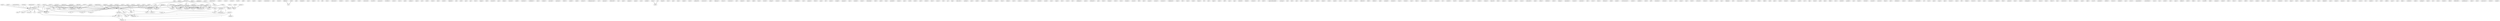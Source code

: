 digraph G {
  dro [ label="dro(1)" ];
  spring [ label="spring(1)" ];
  imparatorlugu [ label="imparatorlugu(2)" ];
  ed [ label="ed(9)" ];
  denny [ label="denny(1)" ];
  population [ label="population(1)" ];
  power [ label="power(1)" ];
  pennsylvania [ label="pennsylvania(2)" ];
  number [ label="number(1)" ];
  volume [ label="volume(1)" ];
  institute [ label="institute(2)" ];
  burrill [ label="burrill(1)" ];
  jackh [ label="jackh(1)" ];
  cause [ label="cause(1)" ];
  layard [ label="layard(1)" ];
  escape [ label="escape(1)" ];
  ermenilerden [ label="ermenilerden(1)" ];
  asia [ label="asia(1)" ];
  meray [ label="meray(2)" ];
  director [ label="director(2)" ];
  hakkinda [ label="hakkinda(1)" ];
  yi [ label="yi(1)" ];
  reed [ label="reed(1)" ];
  homeland [ label="homeland(1)" ];
  greece [ label="greece(1)" ];
  war [ label="war(3)" ];
  entrangeres [ label="entrangeres(1)" ];
  des [ label="des(2)" ];
  bir [ label="bir(2)" ];
  army [ label="army(1)" ];
  loyalty [ label="loyalty(1)" ];
  vi [ label="vi(1)" ];
  zilfi [ label="zilfi(1)" ];
  divan [ label="divan(1)" ];
  conference [ label="conference(2)" ];
  talimatname [ label="talimatname(1)" ];
  hareket [ label="hareket(1)" ];
  crown [ label="crown(1)" ];
  complete [ label="complete(1)" ];
  closed [ label="closed(1)" ];
  muharrerat [ label="muharrerat(4)" ];
  louisville [ label="louisville(1)" ];
  ittihad [ label="ittihad(1)" ];
  berkeley [ label="berkeley(4)" ];
  gunumuze [ label="gunumuze(1)" ];
  hazirliklari [ label="hazirliklari(1)" ];
  section [ label="section(1)" ];
  teroru [ label="teroru(1)" ];
  correspondence [ label="correspondence(3)" ];
  asala [ label="asala(1)" ];
  caucasus [ label="caucasus(2)" ];
  part [ label="part(1)" ];
  seems [ label="seems(1)" ];
  terrorism [ label="terrorism(1)" ];
  fight [ label="fight(1)" ];
  fight [ label="fight(2)" ];
  co [ label="co(7)" ];
  academy [ label="academy(1)" ];
  anasir [ label="anasir(1)" ];
  soul [ label="soul(1)" ];
  rachel [ label="rachel(1)" ];
  retreat [ label="retreat(1)" ];
  idare [ label="idare(1)" ];
  anatolia [ label="anatolia(1)" ];
  belgelerle [ label="belgelerle(1)" ];
  end [ label="end(1)" ];
  sehid [ label="sehid(1)" ];
  goes [ label="goes(1)" ];
  ege [ label="ege(1)" ];
  haven [ label="haven(1)" ];
  happen [ label="happen(1)" ];
  harb [ label="harb(2)" ];
  ermeniler [ label="ermeniler(3)" ];
  pasa [ label="pasa(1)" ];
  indiana [ label="indiana(1)" ];
  kartonlar [ label="kartonlar(2)" ];
  policy [ label="policy(2)" ];
  rest [ label="rest(1)" ];
  annihilation [ label="annihilation(1)" ];
  terakki [ label="terakki(1)" ];
  translation [ label="translation(1)" ];
  mudafaalari [ label="mudafaalari(1)" ];
  today [ label="today(1)" ];
  truebner [ label="truebner(1)" ];
  dunn [ label="dunn(2)" ];
  government [ label="government(3)" ];
  event [ label="event(1)" ];
  perverted [ label="perverted(1)" ];
  patriotism [ label="patriotism(1)" ];
  kitabevi [ label="kitabevi(1)" ];
  yaratilir [ label="yaratilir(1)" ];
  neside [ label="neside(1)" ];
  malumat [ label="malumat(1)" ];
  dashnagtzoutune [ label="dashnagtzoutune(1)" ];
  nazi [ label="nazi(1)" ];
  ignorance [ label="ignorance(1)" ];
  bolkovitinof [ label="bolkovitinof(1)" ];
  way [ label="way(1)" ];
  peace [ label="peace(1)" ];
  gazigiray [ label="gazigiray(1)" ];
  devleti [ label="devleti(2)" ];
  george [ label="george(1)" ];
  yuca [ label="yuca(1)" ];
  portland [ label="portland(1)" ];
  question [ label="question(2)" ];
  dunya [ label="dunya(1)" ];
  nun [ label="nun(5)" ];
  leonard [ label="leonard(1)" ];
  basar [ label="basar(1)" ];
  gn [ label="gn(2)" ];
  past [ label="past(1)" ];
  cokus [ label="cokus(1)" ];
  appressian [ label="appressian(1)" ];
  work [ label="work(1)" ];
  list [ label="list(2)" ];
  exists [ label="exists(1)" ];
  proceeded [ label="proceeded(1)" ];
  mountain [ label="mountain(1)" ];
  serve [ label="serve(1)" ];
  extermination [ label="extermination(1)" ];
  avigdor [ label="avigdor(1)" ];
  independence [ label="independence(3)" ];
  lausanne [ label="lausanne(2)" ];
  trench [ label="trench(1)" ];
  professor [ label="professor(26)" ];
  connecticut [ label="connecticut(1)" ];
  irade [ label="irade(1)" ];
  diplomacy [ label="diplomacy(1)" ];
  avetis [ label="avetis(1)" ];
  davison [ label="davison(1)" ];
  constitution [ label="constitution(1)" ];
  asaf [ label="asaf(1)" ];
  research [ label="research(1)" ];
  legion [ label="legion(1)" ];
  sahak [ label="sahak(1)" ];
  house [ label="house(1)" ];
  bortnick [ label="bortnick(1)" ];
  chicago [ label="chicago(2)" ];
  road [ label="road(3)" ];
  crescent [ label="crescent(1)" ];
  chatnam [ label="chatnam(1)" ];
  taksimi [ label="taksimi(1)" ];
  soyledikleri [ label="soyledikleri(1)" ];
  mine [ label="mine(1)" ];
  progress [ label="progress(1)" ];
  believe [ label="believe(1)" ];
  jorge [ label="jorge(1)" ];
  elie [ label="elie(1)" ];
  minute [ label="minute(1)" ];
  struggle [ label="struggle(2)" ];
  mark [ label="mark(2)" ];
  magazine [ label="magazine(1)" ];
  olcay [ label="olcay(1)" ];
  rendered [ label="rendered(1)" ];
  version [ label="version(1)" ];
  dictatorship [ label="dictatorship(1)" ];
  harbe [ label="harbe(1)" ];
  made [ label="made(1)" ];
  lozan [ label="lozan(1)" ];
  prjevalski [ label="prjevalski(1)" ];
  remains [ label="remains(1)" ];
  dr [ label="dr(3)" ];
  paris [ label="paris(1)" ];
  evrak [ label="evrak(3)" ];
  tarihte [ label="tarihte(1)" ];
  state [ label="state(2)" ];
  reinhart [ label="reinhart(1)" ];
  demir [ label="demir(1)" ];
  masson [ label="masson(1)" ];
  clair [ label="clair(1)" ];
  jon [ label="jon(1)" ];
  king [ label="king(1)" ];
  tahassusler [ label="tahassusler(1)" ];
  graduate [ label="graduate(1)" ];
  print [ label="print(1)" ];
  genocide [ label="genocide(6)" ];
  year [ label="year(1)" ];
  front [ label="front(1)" ];
  call [ label="call(1)" ];
  meade [ label="meade(1)" ];
  ingilizce [ label="ingilizce(1)" ];
  ihtilaliyesi [ label="ihtilaliyesi(1)" ];
  turquie [ label="turquie(1)" ];
  farrar [ label="farrar(1)" ];
  harbiye [ label="harbiye(1)" ];
  orient [ label="orient(1)" ];
  california [ label="california(6)" ];
  ercikan [ label="ercikan(1)" ];
  varandian [ label="varandian(1)" ];
  muslime [ label="muslime(1)" ];
  tarihinde [ label="tarihinde(1)" ];
  turkey [ label="turkey(13)" ];
  newark [ label="newark(1)" ];
  story [ label="story(1)" ];
  mogan [ label="mogan(1)" ];
  tibor [ label="tibor(1)" ];
  ermeni [ label="ermeni(1)" ];
  un [ label="un(1)" ];
  nasil [ label="nasil(1)" ];
  yahut [ label="yahut(1)" ];
  sorun [ label="sorun(1)" ];
  ne [ label="ne(1)" ];
  curzon [ label="curzon(1)" ];
  university [ label="university(35)" ];
  pp [ label="pp(1)" ];
  dair [ label="dair(1)" ];
  intelligence [ label="intelligence(1)" ];
  hocaoglu [ label="hocaoglu(2)" ];
  guerre [ label="guerre(1)" ];
  derlemeler [ label="derlemeler(1)" ];
  poly [ label="poly(1)" ];
  kerem [ label="kerem(1)" ];
  heritage [ label="heritage(1)" ];
  harbi [ label="harbi(3)" ];
  seltzer [ label="seltzer(1)" ];
  sera [ label="sera(1)" ];
  th [ label="th(1)" ];
  zuma [ label="zuma(1)" ];
  instance [ label="instance(1)" ];
  lewis [ label="lewis(1)" ];
  dosyalari [ label="dosyalari(1)" ];
  empire [ label="empire(3)" ];
  security [ label="security(1)" ];
  field [ label="field(1)" ];
  aliye [ label="aliye(1)" ];
  promise [ label="promise(1)" ];
  world [ label="world(3)" ];
  flocked [ label="flocked(1)" ];
  tanzimat [ label="tanzimat(1)" ];
  century [ label="century(2)" ];
  attempt [ label="attempt(1)" ];
  muammer [ label="muammer(1)" ];
  vesikalariyla [ label="vesikalariyla(1)" ];
  vilayet [ label="vilayet(1)" ];
  felix [ label="felix(1)" ];
  louise [ label="louise(1)" ];
  buyuk [ label="buyuk(1)" ];
  look [ label="look(1)" ];
  window [ label="window(1)" ];
  see [ label="see(1)" ];
  kazimir [ label="kazimir(1)" ];
  ltd [ label="ltd(1)" ];
  john [ label="john(3)" ];
  ordu [ label="ordu(1)" ];
  langer [ label="langer(1)" ];
  papazian [ label="papazian(1)" ];
  arthur [ label="arthur(1)" ];
  stuff [ label="stuff(1)" ];
  carry [ label="carry(1)" ];
  map [ label="map(1)" ];
  harbinde [ label="harbinde(2)" ];
  harbord [ label="harbord(1)" ];
  volunteer [ label="volunteer(1)" ];
  arf [ label="arf(1)" ];
  askeri [ label="askeri(2)" ];
  imparatorluklarindaki [ label="imparatorluklarindaki(1)" ];
  tarihi [ label="tarihi(1)" ];
  mutlucag [ label="mutlucag(1)" ];
  kur [ label="kur(2)" ];
  kital [ label="kital(1)" ];
  cambridge [ label="cambridge(3)" ];
  ohanus [ label="ohanus(1)" ];
  yale [ label="yale(1)" ];
  orel [ label="orel(1)" ];
  turkozu [ label="turkozu(1)" ];
  atase [ label="atase(1)" ];
  devlet [ label="devlet(1)" ];
  subject [ label="subject(1)" ];
  article [ label="article(1)" ];
  mesele [ label="mesele(1)" ];
  evvel [ label="evvel(1)" ];
  york [ label="york(11)" ];
  esas [ label="esas(1)" ];
  ronald [ label="ronald(1)" ];
  serves [ label="serves(1)" ];
  defterleri [ label="defterleri(3)" ];
  alfred [ label="alfred(1)" ];
  kathleen [ label="kathleen(1)" ];
  right [ label="right(1)" ];
  maryland [ label="maryland(1)" ];
  alexander [ label="alexander(1)" ];
  olunan [ label="olunan(1)" ];
  arromdian [ label="arromdian(2)" ];
  groundwork [ label="groundwork(1)" ];
  brandeis [ label="brandeis(1)" ];
  orsay [ label="orsay(1)" ];
  hakkinda [ label="hakkinda(1)" ];
  kalem [ label="kalem(1)" ];
  armenia [ label="armenia(3)" ];
  press [ label="press(8)" ];
  sempozyumu [ label="sempozyumu(1)" ];
  crane [ label="crane(1)" ];
  minnesota [ label="minnesota(1)" ];
  ilmi [ label="ilmi(1)" ];
  mesulleri [ label="mesulleri(1)" ];
  bristol [ label="bristol(1)" ];
  princeton [ label="princeton(1)" ];
  praeger [ label="praeger(1)" ];
  walter [ label="walter(1)" ];
  turklere [ label="turklere(1)" ];
  robinson [ label="robinson(1)" ];
  history [ label="history(23)" ];
  kadar [ label="kadar(1)" ];
  mahsus [ label="mahsus(1)" ];
  toynbee [ label="toynbee(1)" ];
  mpoly [ label="mpoly(1)" ];
  sorunu [ label="sorunu(1)" ];
  ambassador [ label="ambassador(2)" ];
  nubar [ label="nubar(1)" ];
  william [ label="william(1)" ];
  odiselidze [ label="odiselidze(1)" ];
  tarihin [ label="tarihin(1)" ];
  dashnag [ label="dashnag(1)" ];
  imperialism [ label="imperialism(1)" ];
  lousanne [ label="lousanne(1)" ];
  committee [ label="committee(1)" ];
  india [ label="india(1)" ];
  review [ label="review(1)" ];
  dewey [ label="dewey(1)" ];
  deliorman [ label="deliorman(1)" ];
  yildiz [ label="yildiz(2)" ];
  entered [ label="entered(1)" ];
  revolutionnaires [ label="revolutionnaires(1)" ];
  member [ label="member(1)" ];
  makaleler [ label="makaleler(1)" ];
  robert [ label="robert(3)" ];
  ankara [ label="ankara(2)" ];
  naff [ label="naff(1)" ];
  ermenilerin [ label="ermenilerin(1)" ];
  ottomane [ label="ottomane(1)" ];
  arsivi [ label="arsivi(1)" ];
  tarih [ label="tarih(2)" ];
  oregon [ label="oregon(1)" ];
  ottoman [ label="ottoman(1)" ];
  izmir [ label="izmir(1)" ];
  british [ label="british(1)" ];
  avetis [ label="avetis(1)" ];
  rawlinson [ label="rawlinson(2)" ];
  eshnanie [ label="eshnanie(1)" ];
  hamlin [ label="hamlin(1)" ];
  price [ label="price(1)" ];
  typo [ label="typo(1)" ];
  bakanligi [ label="bakanligi(1)" ];
  arfa [ label="arfa(1)" ];
  transcaucasia [ label="transcaucasia(1)" ];
  lenger [ label="lenger(1)" ];
  kurtulus [ label="kurtulus(1)" ];
  villalta [ label="villalta(1)" ];
  halide [ label="halide(1)" ];
  turk [ label="turk(3)" ];
  peter [ label="peter(1)" ];
  veysel [ label="veysel(1)" ];
  bernard [ label="bernard(1)" ];
  sardarapat [ label="sardarapat(1)" ];
  powell [ label="powell(1)" ];
  arsiv [ label="arsiv(1)" ];
  edip [ label="edip(1)" ];
  boston [ label="boston(2)" ];
  paul [ label="paul(3)" ];
  aksin [ label="aksin(1)" ];
  kafkas [ label="kafkas(1)" ];
  olson [ label="olson(1)" ];
  stanford [ label="stanford(3)" ];
  jaeschke [ label="jaeschke(1)" ];
  com [ label="com(2)" ];
  hamelin [ label="hamelin(1)" ];
  cleveland [ label="cleveland(1)" ];
  mustenid [ label="mustenid(1)" ];
  emeritus [ label="emeritus(2)" ];
  library [ label="library(1)" ];
  talat [ label="talat(1)" ];
  nalbandian [ label="nalbandian(1)" ];
  sydney [ label="sydney(1)" ];
  melbourne [ label="melbourne(1)" ];
  basbakanlik [ label="basbakanlik(1)" ];
  sir [ label="sir(2)" ];
  serdar [ label="serdar(3)" ];
  love [ label="love(1)" ];
  russia [ label="russia(1)" ];
  girisi [ label="girisi(1)" ];
  europe [ label="europe(1)" ];
  alper [ label="alper(1)" ];
  bronsart [ label="bronsart(1)" ];
  treaty [ label="treaty(1)" ];
  fall [ label="fall(1)" ];
  bombay [ label="bombay(1)" ];
  hurewitz [ label="hurewitz(1)" ];
  kurat [ label="kurat(1)" ];
  yayin [ label="yayin(1)" ];
  movement [ label="movement(1)" ];
  belgeler [ label="belgeler(1)" ];
  fisher [ label="fisher(1)" ];
  partition [ label="partition(2)" ];
  ducar [ label="ducar(1)" ];
  school [ label="school(1)" ];
  indianapolis [ label="indianapolis(1)" ];
  comites [ label="comites(1)" ];
  kanunu [ label="kanunu(1)" ];
  basim [ label="basim(1)" ];
  kedouri [ label="kedouri(1)" ];
  kery [ label="kery(1)" ];
  ermenilerce [ label="ermenilerce(1)" ];
  fact [ label="fact(1)" ];
  kaynaklari [ label="kaynaklari(1)" ];
  gozen [ label="gozen(1)" ];
  caliph [ label="caliph(1)" ];
  source [ label="source(3)" ];
  perakende [ label="perakende(1)" ];
  atfedilen [ label="atfedilen(1)" ];
  laurence [ label="laurence(1)" ];
  nikolayef [ label="nikolayef(1)" ];
  uucp [ label="uucp(1)" ];
  service [ label="service(1)" ];
  meguerditche [ label="meguerditche(1)" ];
  caucasian [ label="caucasian(1)" ];
  osmanlilardan [ label="osmanlilardan(1)" ];
  icyuzu [ label="icyuzu(1)" ];
  levy [ label="levy(1)" ];
  michael [ label="michael(1)" ];
  valyi [ label="valyi(1)" ];
  raporu [ label="raporu(1)" ];
  argic [ label="argic(3)" ];
  dahiliye [ label="dahiliye(3)" ];
  rebirth [ label="rebirth(1)" ];
  bobbs [ label="bobbs(1)" ];
  conn [ label="conn(1)" ];
  muratoff [ label="muratoff(2)" ];
  hulbe [ label="hulbe(1)" ];
  osmaniye [ label="osmaniye(1)" ];
  turkiye [ label="turkiye(3)" ];
  rolleri [ label="rolleri(1)" ];
  imparatorlugu [ label="imparatorlugu(1)" ];
  blanco [ label="blanco(1)" ];
  chester [ label="chester(1)" ];
  tedkik [ label="tedkik(1)" ];
  hazine [ label="hazine(1)" ];
  moslem [ label="moslem(1)" ];
  farah [ label="farah(1)" ];
  panix [ label="panix(2)" ];
  sovyet [ label="sovyet(2)" ];
  yollarinda [ label="yollarinda(1)" ];
  baris [ label="baris(1)" ];
  akgun [ label="akgun(1)" ];
  shaw [ label="shaw(3)" ];
  komite [ label="komite(1)" ];
  hansard [ label="hansard(1)" ];
  halil [ label="halil(1)" ];
  sonra [ label="sonra(1)" ];
  belgeleri [ label="belgeleri(3)" ];
  union [ label="union(1)" ];
  siyasiye [ label="siyasiye(1)" ];
  armenie [ label="armenie(1)" ];
  sdpa [ label="sdpa(1)" ];
  columbia [ label="columbia(3)" ];
  science [ label="science(1)" ];
  ilan [ label="ilan(1)" ];
  republic [ label="republic(1)" ];
  tom [ label="tom(1)" ];
  karal [ label="karal(1)" ];
  middle [ label="middle(1)" ];
  gurun [ label="gurun(1)" ];
  ryan [ label="ryan(1)" ];
  akboy [ label="akboy(1)" ];
  vesikalarla [ label="vesikalarla(1)" ];
  east [ label="east(1)" ];
  turkler [ label="turkler(1)" ];
  michigan [ label="michigan(2)" ];
  heyeti [ label="heyeti(1)" ];
  city [ label="city(1)" ];
  writes [ label="writes(1)" ];
  hatiralar [ label="hatiralar(1)" ];
  office [ label="office(8)" ];
  defterdarlik [ label="defterdarlik(1)" ];
  gorduklerimiz [ label="gorduklerimiz(1)" ];
  rahmi [ label="rahmi(1)" ];
  islam [ label="islam(2)" ];
  commission [ label="commission(1)" ];
  disisleri [ label="disisleri(1)" ];
  motayef [ label="motayef(1)" ];
  imparatorlugu -> ed [ label="1" ];
  meray -> ed [ label="1" ];
  hakkinda -> yi [ label="1" ];
  greece -> war [ label="1" ];
  greece -> entrangeres [ label="1" ];
  greece -> des [ label="1" ];
  greece -> bir [ label="1" ];
  conference -> entrangeres [ label="1" ];
  conference -> des [ label="1" ];
  ittihad -> ed [ label="1" ];
  berkeley -> war [ label="1" ];
  berkeley -> bir [ label="1" ];
  correspondence -> ed [ label="1" ];
  caucasus -> part [ label="1" ];
  caucasus -> seems [ label="1" ];
  caucasus -> terrorism [ label="1" ];
  caucasus -> fight [ label="1" ];
  caucasus -> fight [ label="1" ];
  caucasus -> co [ label="1" ];
  policy -> rest [ label="1" ];
  policy -> bir [ label="1" ];
  policy -> annihilation [ label="1" ];
  dunn -> war [ label="1" ];
  dunn -> government [ label="1" ];
  dunn -> bir [ label="1" ];
  dunn -> event [ label="1" ];
  devleti -> des [ label="1" ];
  question -> war [ label="1" ];
  question -> bir [ label="1" ];
  dunya -> nun [ label="1" ];
  gn -> nun [ label="1" ];
  appressian -> work [ label="1" ];
  appressian -> government [ label="1" ];
  appressian -> list [ label="1" ];
  appressian -> exists [ label="1" ];
  appressian -> event [ label="1" ];
  appressian -> proceeded [ label="1" ];
  appressian -> mountain [ label="1" ];
  appressian -> serve [ label="1" ];
  appressian -> extermination [ label="1" ];
  independence -> war [ label="2" ];
  independence -> bir [ label="2" ];
  lausanne -> entrangeres [ label="1" ];
  lausanne -> des [ label="1" ];
  avetis -> war [ label="1" ];
  avetis -> government [ label="1" ];
  avetis -> bir [ label="1" ];
  avetis -> event [ label="1" ];
  road -> war [ label="1" ];
  road -> bir [ label="1" ];
  mark -> war [ label="1" ];
  mark -> government [ label="1" ];
  mark -> bir [ label="1" ];
  mark -> event [ label="1" ];
  dr -> government [ label="2" ];
  dr -> event [ label="2" ];
  war -> rest [ label="1" ];
  war -> genocide [ label="1" ];
  war -> year [ label="1" ];
  war -> front [ label="1" ];
  war -> fight [ label="1" ];
  war -> annihilation [ label="1" ];
  war -> fight [ label="1" ];
  war -> call [ label="1" ];
  california -> bir [ label="2" ];
  turkey -> entrangeres [ label="2" ];
  turkey -> des [ label="2" ];
  turkey -> bir [ label="4" ];
  turkey -> ed [ label="2" ];
  turkey -> fight [ label="1" ];
  turkey -> fight [ label="1" ];
  ermeni -> un [ label="1" ];
  ermeni -> bir [ label="2" ];
  ermeni -> nasil [ label="1" ];
  ermeni -> ed [ label="1" ];
  ermeni -> yahut [ label="1" ];
  ermeni -> sorun [ label="1" ];
  ermeni -> ne [ label="1" ];
  university -> bir [ label="2" ];
  university -> pp [ label="1" ];
  hocaoglu -> ed [ label="1" ];
  harbi -> yi [ label="1" ];
  genocide -> sera [ label="1" ];
  genocide -> th [ label="2" ];
  genocide -> zuma [ label="1" ];
  genocide -> instance [ label="2" ];
  genocide -> annihilation [ label="1" ];
  empire -> ed [ label="1" ];
  empire -> pp [ label="1" ];
  world -> year [ label="1" ];
  world -> bir [ label="1" ];
  world -> flocked [ label="1" ];
  world -> annihilation [ label="1" ];
  century -> attempt [ label="1" ];
  century -> th [ label="1" ];
  century -> instance [ label="1" ];
  government -> look [ label="1" ];
  government -> window [ label="1" ];
  government -> see [ label="1" ];
  list -> exists [ label="1" ];
  list -> proceeded [ label="1" ];
  list -> mountain [ label="1" ];
  list -> serve [ label="1" ];
  list -> extermination [ label="1" ];
  john -> bir [ label="1" ];
  john -> event [ label="1" ];
  papazian -> event [ label="1" ];
  tarihi -> ed [ label="1" ];
  tarihi -> th [ label="1" ];
  cambridge -> bir [ label="1" ];
  bir -> nasil [ label="1" ];
  bir -> sorun [ label="1" ];
  ohanus -> exists [ label="1" ];
  ohanus -> event [ label="1" ];
  ohanus -> proceeded [ label="1" ];
  ohanus -> mountain [ label="1" ];
  ohanus -> serve [ label="1" ];
  ohanus -> extermination [ label="1" ];
  york -> pp [ label="2" ];
  arromdian -> groundwork [ label="1" ];
  arromdian -> see [ label="1" ];
  armenia -> proceeded [ label="1" ];
  armenia -> mountain [ label="1" ];
  armenia -> serve [ label="1" ];
  armenia -> extermination [ label="1" ];
  press -> pp [ label="1" ];
  ankara -> th [ label="1" ];
  ottoman -> pp [ label="1" ];
  th -> instance [ label="1" ];
  serdar -> zuma [ label="1" ];
  serdar -> love [ label="1" ];
  serdar -> mountain [ label="1" ];
  serdar -> serve [ label="1" ];
  serdar -> extermination [ label="1" ];
  caucasian -> fight [ label="1" ];
  caucasian -> fight [ label="1" ];
  caucasian -> call [ label="1" ];
  argic -> love [ label="1" ];
  argic -> mountain [ label="1" ];
  argic -> serve [ label="1" ];
  argic -> extermination [ label="1" ];
  east -> see [ label="1" ];
}
